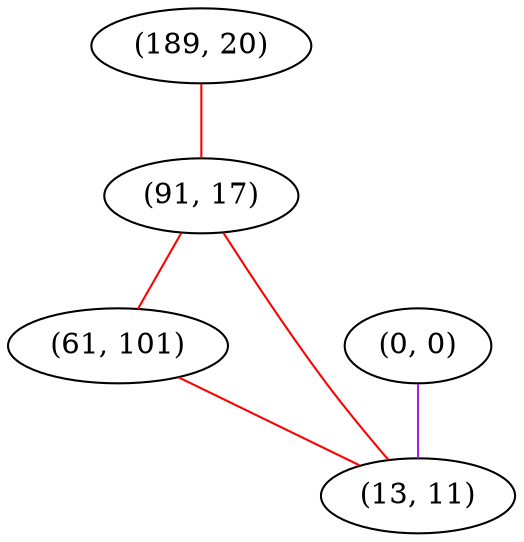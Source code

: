 graph "" {
"(189, 20)";
"(91, 17)";
"(61, 101)";
"(0, 0)";
"(13, 11)";
"(189, 20)" -- "(91, 17)"  [color=red, key=0, weight=1];
"(91, 17)" -- "(61, 101)"  [color=red, key=0, weight=1];
"(91, 17)" -- "(13, 11)"  [color=red, key=0, weight=1];
"(61, 101)" -- "(13, 11)"  [color=red, key=0, weight=1];
"(0, 0)" -- "(13, 11)"  [color=purple, key=0, weight=4];
}
